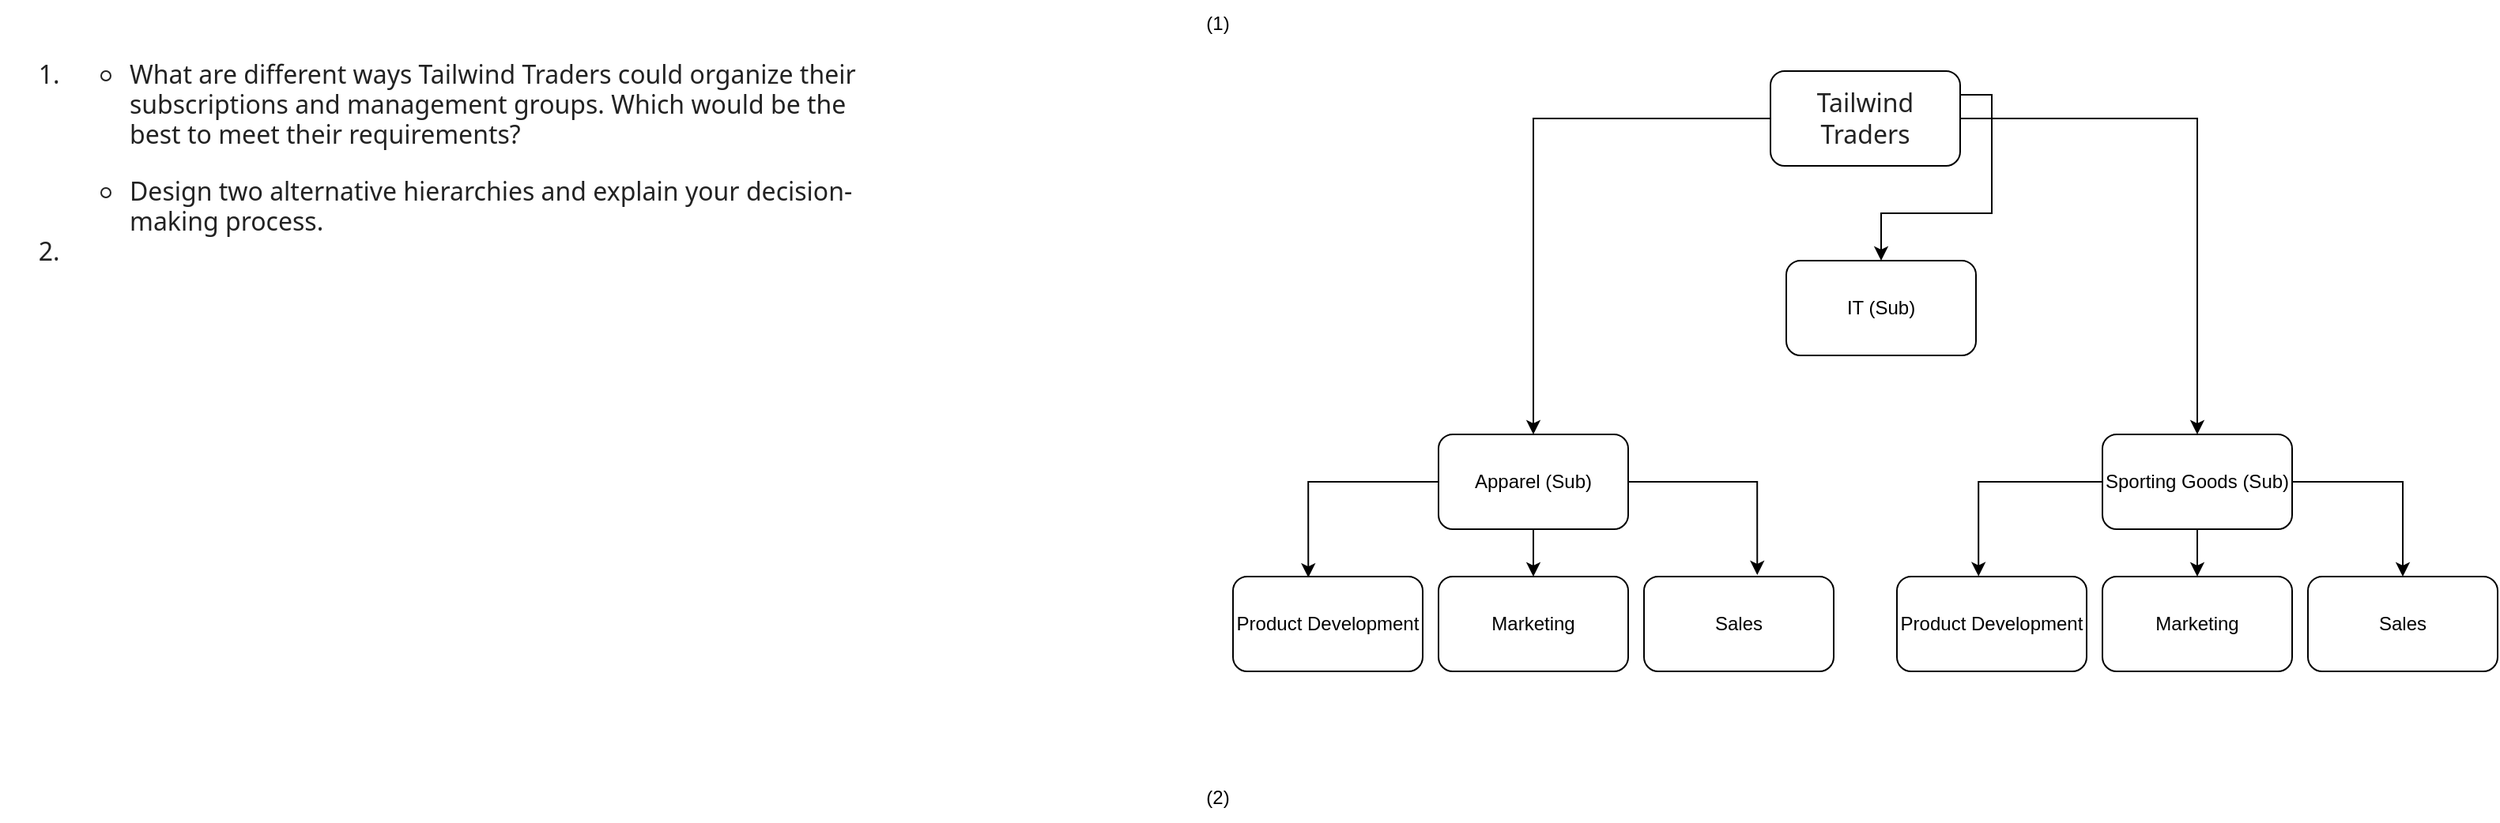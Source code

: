 <mxfile version="20.7.4" type="github">
  <diagram id="ynjoO9istzIF9ylkS43N" name="Page-1">
    <mxGraphModel dx="2237" dy="796" grid="1" gridSize="10" guides="1" tooltips="1" connect="1" arrows="1" fold="1" page="1" pageScale="1" pageWidth="850" pageHeight="1100" math="0" shadow="0">
      <root>
        <mxCell id="0" />
        <mxCell id="1" parent="0" />
        <mxCell id="2Sy6KE3K7NTMabQ1g_q5-18" style="edgeStyle=orthogonalEdgeStyle;rounded=0;orthogonalLoop=1;jettySize=auto;html=1;exitX=0.5;exitY=1;exitDx=0;exitDy=0;entryX=0.5;entryY=0;entryDx=0;entryDy=0;" parent="1" source="2Sy6KE3K7NTMabQ1g_q5-1" target="2Sy6KE3K7NTMabQ1g_q5-4" edge="1">
          <mxGeometry relative="1" as="geometry" />
        </mxCell>
        <mxCell id="2Sy6KE3K7NTMabQ1g_q5-19" style="edgeStyle=orthogonalEdgeStyle;rounded=0;orthogonalLoop=1;jettySize=auto;html=1;exitX=1;exitY=0.5;exitDx=0;exitDy=0;entryX=0.597;entryY=-0.017;entryDx=0;entryDy=0;entryPerimeter=0;" parent="1" source="2Sy6KE3K7NTMabQ1g_q5-1" target="2Sy6KE3K7NTMabQ1g_q5-5" edge="1">
          <mxGeometry relative="1" as="geometry" />
        </mxCell>
        <mxCell id="2Sy6KE3K7NTMabQ1g_q5-20" style="edgeStyle=orthogonalEdgeStyle;rounded=0;orthogonalLoop=1;jettySize=auto;html=1;exitX=0;exitY=0.5;exitDx=0;exitDy=0;entryX=0.397;entryY=0.01;entryDx=0;entryDy=0;entryPerimeter=0;" parent="1" source="2Sy6KE3K7NTMabQ1g_q5-1" target="2Sy6KE3K7NTMabQ1g_q5-3" edge="1">
          <mxGeometry relative="1" as="geometry" />
        </mxCell>
        <mxCell id="2Sy6KE3K7NTMabQ1g_q5-1" value="Apparel (Sub)" style="rounded=1;whiteSpace=wrap;html=1;" parent="1" vertex="1">
          <mxGeometry x="160" y="280" width="120" height="60" as="geometry" />
        </mxCell>
        <mxCell id="2Sy6KE3K7NTMabQ1g_q5-23" style="edgeStyle=orthogonalEdgeStyle;rounded=0;orthogonalLoop=1;jettySize=auto;html=1;exitX=0;exitY=0.5;exitDx=0;exitDy=0;entryX=0.43;entryY=-0.003;entryDx=0;entryDy=0;entryPerimeter=0;" parent="1" source="2Sy6KE3K7NTMabQ1g_q5-2" target="2Sy6KE3K7NTMabQ1g_q5-6" edge="1">
          <mxGeometry relative="1" as="geometry" />
        </mxCell>
        <mxCell id="2Sy6KE3K7NTMabQ1g_q5-24" style="edgeStyle=orthogonalEdgeStyle;rounded=0;orthogonalLoop=1;jettySize=auto;html=1;exitX=0.5;exitY=1;exitDx=0;exitDy=0;entryX=0.5;entryY=0;entryDx=0;entryDy=0;" parent="1" source="2Sy6KE3K7NTMabQ1g_q5-2" target="2Sy6KE3K7NTMabQ1g_q5-7" edge="1">
          <mxGeometry relative="1" as="geometry" />
        </mxCell>
        <mxCell id="2Sy6KE3K7NTMabQ1g_q5-25" style="edgeStyle=orthogonalEdgeStyle;rounded=0;orthogonalLoop=1;jettySize=auto;html=1;exitX=1;exitY=0.5;exitDx=0;exitDy=0;entryX=0.5;entryY=0;entryDx=0;entryDy=0;" parent="1" source="2Sy6KE3K7NTMabQ1g_q5-2" target="2Sy6KE3K7NTMabQ1g_q5-8" edge="1">
          <mxGeometry relative="1" as="geometry" />
        </mxCell>
        <mxCell id="2Sy6KE3K7NTMabQ1g_q5-2" value="Sporting Goods (Sub)" style="rounded=1;whiteSpace=wrap;html=1;" parent="1" vertex="1">
          <mxGeometry x="580" y="280" width="120" height="60" as="geometry" />
        </mxCell>
        <mxCell id="2Sy6KE3K7NTMabQ1g_q5-3" value="Product Development" style="rounded=1;whiteSpace=wrap;html=1;" parent="1" vertex="1">
          <mxGeometry x="30" y="370" width="120" height="60" as="geometry" />
        </mxCell>
        <mxCell id="2Sy6KE3K7NTMabQ1g_q5-4" value="Marketing" style="rounded=1;whiteSpace=wrap;html=1;" parent="1" vertex="1">
          <mxGeometry x="160" y="370" width="120" height="60" as="geometry" />
        </mxCell>
        <mxCell id="2Sy6KE3K7NTMabQ1g_q5-5" value="Sales" style="rounded=1;whiteSpace=wrap;html=1;" parent="1" vertex="1">
          <mxGeometry x="290" y="370" width="120" height="60" as="geometry" />
        </mxCell>
        <mxCell id="2Sy6KE3K7NTMabQ1g_q5-6" value="Product Development" style="rounded=1;whiteSpace=wrap;html=1;" parent="1" vertex="1">
          <mxGeometry x="450" y="370" width="120" height="60" as="geometry" />
        </mxCell>
        <mxCell id="2Sy6KE3K7NTMabQ1g_q5-7" value="Marketing" style="rounded=1;whiteSpace=wrap;html=1;" parent="1" vertex="1">
          <mxGeometry x="580" y="370" width="120" height="60" as="geometry" />
        </mxCell>
        <mxCell id="2Sy6KE3K7NTMabQ1g_q5-8" value="Sales" style="rounded=1;whiteSpace=wrap;html=1;" parent="1" vertex="1">
          <mxGeometry x="710" y="370" width="120" height="60" as="geometry" />
        </mxCell>
        <mxCell id="2Sy6KE3K7NTMabQ1g_q5-21" style="edgeStyle=orthogonalEdgeStyle;rounded=0;orthogonalLoop=1;jettySize=auto;html=1;entryX=0.5;entryY=0;entryDx=0;entryDy=0;" parent="1" source="2Sy6KE3K7NTMabQ1g_q5-9" target="2Sy6KE3K7NTMabQ1g_q5-1" edge="1">
          <mxGeometry relative="1" as="geometry" />
        </mxCell>
        <mxCell id="2Sy6KE3K7NTMabQ1g_q5-22" style="edgeStyle=orthogonalEdgeStyle;rounded=0;orthogonalLoop=1;jettySize=auto;html=1;exitX=1;exitY=0.5;exitDx=0;exitDy=0;entryX=0.5;entryY=0;entryDx=0;entryDy=0;" parent="1" source="2Sy6KE3K7NTMabQ1g_q5-9" target="2Sy6KE3K7NTMabQ1g_q5-2" edge="1">
          <mxGeometry relative="1" as="geometry" />
        </mxCell>
        <mxCell id="2Sy6KE3K7NTMabQ1g_q5-28" style="edgeStyle=orthogonalEdgeStyle;rounded=0;orthogonalLoop=1;jettySize=auto;html=1;exitX=1;exitY=0.25;exitDx=0;exitDy=0;" parent="1" source="2Sy6KE3K7NTMabQ1g_q5-9" target="2Sy6KE3K7NTMabQ1g_q5-27" edge="1">
          <mxGeometry relative="1" as="geometry" />
        </mxCell>
        <mxCell id="2Sy6KE3K7NTMabQ1g_q5-9" value="&lt;span style=&quot;color: rgb(34, 34, 34); font-family: segoe-ui_normal, &amp;quot;Segoe UI&amp;quot;, Segoe, &amp;quot;Segoe WP&amp;quot;, &amp;quot;Helvetica Neue&amp;quot;, Helvetica, sans-serif; font-size: 16px; text-align: left; background-color: rgb(255, 255, 255);&quot;&gt;Tailwind Traders&lt;/span&gt;" style="rounded=1;whiteSpace=wrap;html=1;" parent="1" vertex="1">
          <mxGeometry x="370" y="50" width="120" height="60" as="geometry" />
        </mxCell>
        <mxCell id="2Sy6KE3K7NTMabQ1g_q5-27" value="IT (Sub)" style="rounded=1;whiteSpace=wrap;html=1;" parent="1" vertex="1">
          <mxGeometry x="380" y="170" width="120" height="60" as="geometry" />
        </mxCell>
        <mxCell id="2Sy6KE3K7NTMabQ1g_q5-29" value="(1)" style="text;html=1;align=center;verticalAlign=middle;resizable=0;points=[];autosize=1;strokeColor=none;fillColor=none;" parent="1" vertex="1">
          <mxGeometry y="5" width="40" height="30" as="geometry" />
        </mxCell>
        <mxCell id="2Sy6KE3K7NTMabQ1g_q5-30" value="(2)" style="text;html=1;align=center;verticalAlign=middle;resizable=0;points=[];autosize=1;strokeColor=none;fillColor=none;" parent="1" vertex="1">
          <mxGeometry y="495" width="40" height="30" as="geometry" />
        </mxCell>
        <mxCell id="2Sy6KE3K7NTMabQ1g_q5-31" value="&lt;ol style=&quot;box-sizing: border-box; margin-top: 1rem; margin-bottom: 1rem; color: rgb(34, 34, 34); font-family: segoe-ui_normal, &amp;quot;Segoe UI&amp;quot;, Segoe, &amp;quot;Segoe WP&amp;quot;, &amp;quot;Helvetica Neue&amp;quot;, Helvetica, sans-serif; font-size: 16px; font-style: normal; font-variant-ligatures: normal; font-variant-caps: normal; font-weight: 400; letter-spacing: normal; orphans: 2; text-align: left; text-indent: 0px; text-transform: none; widows: 2; word-spacing: 0px; -webkit-text-stroke-width: 0px; background-color: rgb(255, 255, 255); text-decoration-thickness: initial; text-decoration-style: initial; text-decoration-color: initial;&quot;&gt;&lt;li style=&quot;box-sizing: border-box;&quot;&gt;&lt;ul style=&quot;box-sizing: border-box; margin-top: 1rem; margin-bottom: 0px;&quot;&gt;&lt;li style=&quot;box-sizing: border-box;&quot;&gt;&lt;p style=&quot;box-sizing: border-box; margin-top: 1rem; margin-bottom: 0px;&quot;&gt;What are different ways Tailwind Traders could organize their subscriptions and management groups. Which would be the best to meet their requirements?&lt;/p&gt;&lt;/li&gt;&lt;li style=&quot;box-sizing: border-box;&quot;&gt;&lt;p style=&quot;box-sizing: border-box; margin-top: 1rem; margin-bottom: 0px;&quot;&gt;Design two alternative hierarchies and explain your decision-making process.&lt;/p&gt;&lt;/li&gt;&lt;/ul&gt;&lt;/li&gt;&lt;li style=&quot;box-sizing: border-box;&quot;&gt;&lt;/li&gt;&lt;/ol&gt;&lt;br class=&quot;Apple-interchange-newline&quot;&gt;" style="text;whiteSpace=wrap;html=1;" parent="1" vertex="1">
          <mxGeometry x="-750" y="20" width="560" height="200" as="geometry" />
        </mxCell>
      </root>
    </mxGraphModel>
  </diagram>
</mxfile>
